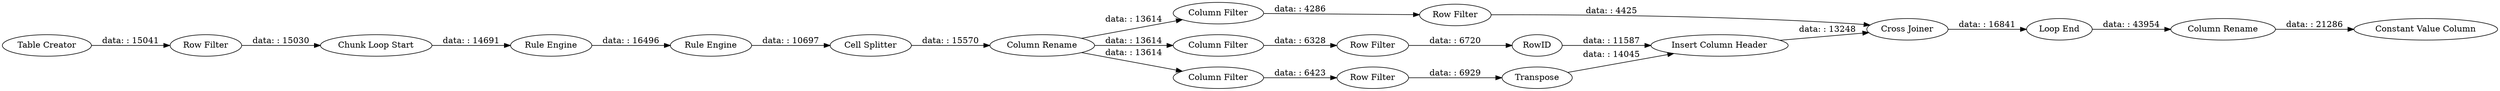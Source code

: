 digraph {
	"-3329655595595725099_11" [label="Column Filter"]
	"-3329655595595725099_9" [label="Row Filter"]
	"-3329655595595725099_19" [label=RowID]
	"-3329655595595725099_29" [label="Constant Value Column"]
	"-3329655595595725099_24" [label="Row Filter"]
	"-3329655595595725099_3" [label="Table Creator"]
	"-3329655595595725099_17" [label="Row Filter"]
	"-3329655595595725099_23" [label="Rule Engine"]
	"-3329655595595725099_25" [label="Loop End"]
	"-3329655595595725099_18" [label="Column Filter"]
	"-3329655595595725099_8" [label="Column Rename"]
	"-3329655595595725099_27" [label="Row Filter"]
	"-3329655595595725099_26" [label="Rule Engine"]
	"-3329655595595725099_5" [label="Cell Splitter"]
	"-3329655595595725099_21" [label="Insert Column Header"]
	"-3329655595595725099_15" [label=Transpose]
	"-3329655595595725099_12" [label="Column Filter"]
	"-3329655595595725099_10" [label="Chunk Loop Start"]
	"-3329655595595725099_22" [label="Cross Joiner"]
	"-3329655595595725099_28" [label="Column Rename"]
	"-3329655595595725099_8" -> "-3329655595595725099_12" [label="data: : 13614"]
	"-3329655595595725099_23" -> "-3329655595595725099_26" [label="data: : 16496"]
	"-3329655595595725099_22" -> "-3329655595595725099_25" [label="data: : 16841"]
	"-3329655595595725099_24" -> "-3329655595595725099_15" [label="data: : 6929"]
	"-3329655595595725099_26" -> "-3329655595595725099_5" [label="data: : 10697"]
	"-3329655595595725099_11" -> "-3329655595595725099_17" [label="data: : 4286"]
	"-3329655595595725099_8" -> "-3329655595595725099_18" [label="data: : 13614"]
	"-3329655595595725099_28" -> "-3329655595595725099_29" [label="data: : 21286"]
	"-3329655595595725099_9" -> "-3329655595595725099_10" [label="data: : 15030"]
	"-3329655595595725099_12" -> "-3329655595595725099_24" [label="data: : 6423"]
	"-3329655595595725099_10" -> "-3329655595595725099_23" [label="data: : 14691"]
	"-3329655595595725099_25" -> "-3329655595595725099_28" [label="data: : 43954"]
	"-3329655595595725099_5" -> "-3329655595595725099_8" [label="data: : 15570"]
	"-3329655595595725099_19" -> "-3329655595595725099_21" [label="data: : 11587"]
	"-3329655595595725099_21" -> "-3329655595595725099_22" [label="data: : 13248"]
	"-3329655595595725099_8" -> "-3329655595595725099_11" [label="data: : 13614"]
	"-3329655595595725099_17" -> "-3329655595595725099_22" [label="data: : 4425"]
	"-3329655595595725099_18" -> "-3329655595595725099_27" [label="data: : 6328"]
	"-3329655595595725099_3" -> "-3329655595595725099_9" [label="data: : 15041"]
	"-3329655595595725099_15" -> "-3329655595595725099_21" [label="data: : 14045"]
	"-3329655595595725099_27" -> "-3329655595595725099_19" [label="data: : 6720"]
	rankdir=LR
}
